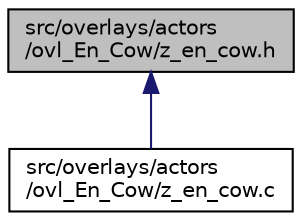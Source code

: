 digraph "src/overlays/actors/ovl_En_Cow/z_en_cow.h"
{
 // LATEX_PDF_SIZE
  edge [fontname="Helvetica",fontsize="10",labelfontname="Helvetica",labelfontsize="10"];
  node [fontname="Helvetica",fontsize="10",shape=record];
  Node1 [label="src/overlays/actors\l/ovl_En_Cow/z_en_cow.h",height=0.2,width=0.4,color="black", fillcolor="grey75", style="filled", fontcolor="black",tooltip=" "];
  Node1 -> Node2 [dir="back",color="midnightblue",fontsize="10",style="solid",fontname="Helvetica"];
  Node2 [label="src/overlays/actors\l/ovl_En_Cow/z_en_cow.c",height=0.2,width=0.4,color="black", fillcolor="white", style="filled",URL="$df/d45/z__en__cow_8c.html",tooltip=" "];
}
